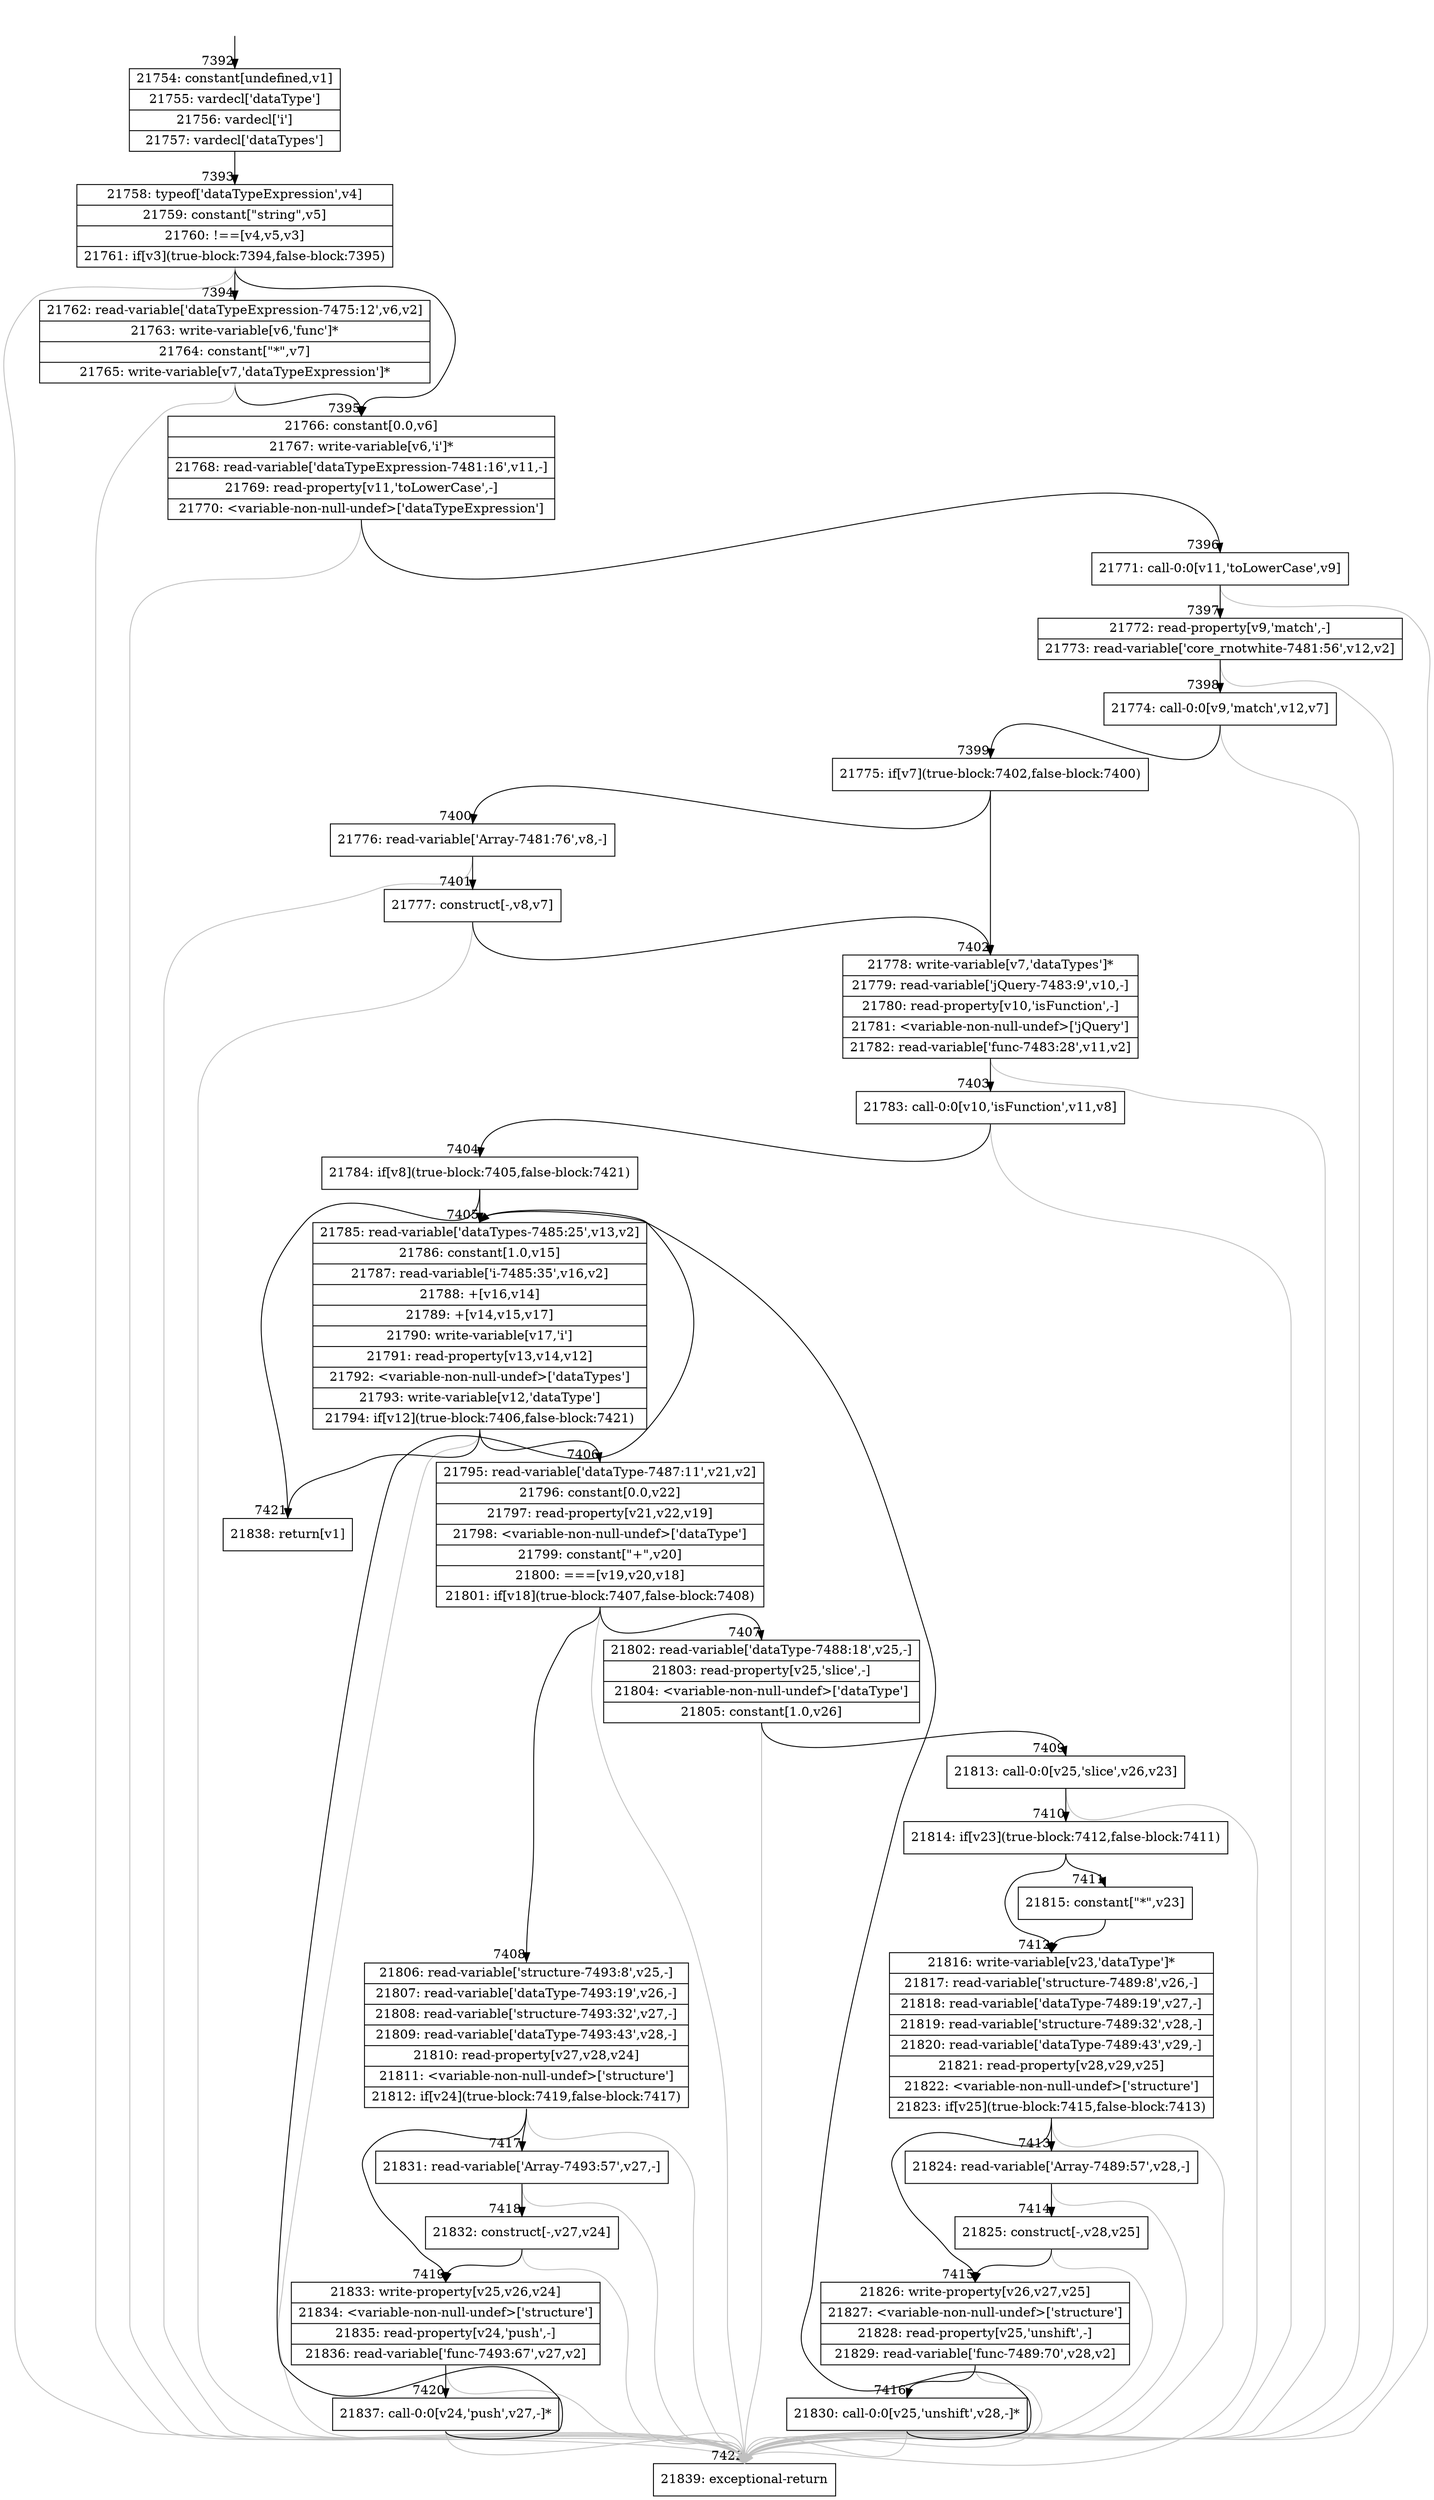 digraph {
rankdir="TD"
BB_entry468[shape=none,label=""];
BB_entry468 -> BB7392 [tailport=s, headport=n, headlabel="    7392"]
BB7392 [shape=record label="{21754: constant[undefined,v1]|21755: vardecl['dataType']|21756: vardecl['i']|21757: vardecl['dataTypes']}" ] 
BB7392 -> BB7393 [tailport=s, headport=n, headlabel="      7393"]
BB7393 [shape=record label="{21758: typeof['dataTypeExpression',v4]|21759: constant[\"string\",v5]|21760: !==[v4,v5,v3]|21761: if[v3](true-block:7394,false-block:7395)}" ] 
BB7393 -> BB7394 [tailport=s, headport=n, headlabel="      7394"]
BB7393 -> BB7395 [tailport=s, headport=n, headlabel="      7395"]
BB7393 -> BB7422 [tailport=s, headport=n, color=gray, headlabel="      7422"]
BB7394 [shape=record label="{21762: read-variable['dataTypeExpression-7475:12',v6,v2]|21763: write-variable[v6,'func']*|21764: constant[\"*\",v7]|21765: write-variable[v7,'dataTypeExpression']*}" ] 
BB7394 -> BB7395 [tailport=s, headport=n]
BB7394 -> BB7422 [tailport=s, headport=n, color=gray]
BB7395 [shape=record label="{21766: constant[0.0,v6]|21767: write-variable[v6,'i']*|21768: read-variable['dataTypeExpression-7481:16',v11,-]|21769: read-property[v11,'toLowerCase',-]|21770: \<variable-non-null-undef\>['dataTypeExpression']}" ] 
BB7395 -> BB7396 [tailport=s, headport=n, headlabel="      7396"]
BB7395 -> BB7422 [tailport=s, headport=n, color=gray]
BB7396 [shape=record label="{21771: call-0:0[v11,'toLowerCase',v9]}" ] 
BB7396 -> BB7397 [tailport=s, headport=n, headlabel="      7397"]
BB7396 -> BB7422 [tailport=s, headport=n, color=gray]
BB7397 [shape=record label="{21772: read-property[v9,'match',-]|21773: read-variable['core_rnotwhite-7481:56',v12,v2]}" ] 
BB7397 -> BB7398 [tailport=s, headport=n, headlabel="      7398"]
BB7397 -> BB7422 [tailport=s, headport=n, color=gray]
BB7398 [shape=record label="{21774: call-0:0[v9,'match',v12,v7]}" ] 
BB7398 -> BB7399 [tailport=s, headport=n, headlabel="      7399"]
BB7398 -> BB7422 [tailport=s, headport=n, color=gray]
BB7399 [shape=record label="{21775: if[v7](true-block:7402,false-block:7400)}" ] 
BB7399 -> BB7402 [tailport=s, headport=n, headlabel="      7402"]
BB7399 -> BB7400 [tailport=s, headport=n, headlabel="      7400"]
BB7400 [shape=record label="{21776: read-variable['Array-7481:76',v8,-]}" ] 
BB7400 -> BB7401 [tailport=s, headport=n, headlabel="      7401"]
BB7400 -> BB7422 [tailport=s, headport=n, color=gray]
BB7401 [shape=record label="{21777: construct[-,v8,v7]}" ] 
BB7401 -> BB7402 [tailport=s, headport=n]
BB7401 -> BB7422 [tailport=s, headport=n, color=gray]
BB7402 [shape=record label="{21778: write-variable[v7,'dataTypes']*|21779: read-variable['jQuery-7483:9',v10,-]|21780: read-property[v10,'isFunction',-]|21781: \<variable-non-null-undef\>['jQuery']|21782: read-variable['func-7483:28',v11,v2]}" ] 
BB7402 -> BB7403 [tailport=s, headport=n, headlabel="      7403"]
BB7402 -> BB7422 [tailport=s, headport=n, color=gray]
BB7403 [shape=record label="{21783: call-0:0[v10,'isFunction',v11,v8]}" ] 
BB7403 -> BB7404 [tailport=s, headport=n, headlabel="      7404"]
BB7403 -> BB7422 [tailport=s, headport=n, color=gray]
BB7404 [shape=record label="{21784: if[v8](true-block:7405,false-block:7421)}" ] 
BB7404 -> BB7405 [tailport=s, headport=n, headlabel="      7405"]
BB7404 -> BB7421 [tailport=s, headport=n, headlabel="      7421"]
BB7405 [shape=record label="{21785: read-variable['dataTypes-7485:25',v13,v2]|21786: constant[1.0,v15]|21787: read-variable['i-7485:35',v16,v2]|21788: +[v16,v14]|21789: +[v14,v15,v17]|21790: write-variable[v17,'i']|21791: read-property[v13,v14,v12]|21792: \<variable-non-null-undef\>['dataTypes']|21793: write-variable[v12,'dataType']|21794: if[v12](true-block:7406,false-block:7421)}" ] 
BB7405 -> BB7406 [tailport=s, headport=n, headlabel="      7406"]
BB7405 -> BB7421 [tailport=s, headport=n]
BB7405 -> BB7422 [tailport=s, headport=n, color=gray]
BB7406 [shape=record label="{21795: read-variable['dataType-7487:11',v21,v2]|21796: constant[0.0,v22]|21797: read-property[v21,v22,v19]|21798: \<variable-non-null-undef\>['dataType']|21799: constant[\"+\",v20]|21800: ===[v19,v20,v18]|21801: if[v18](true-block:7407,false-block:7408)}" ] 
BB7406 -> BB7407 [tailport=s, headport=n, headlabel="      7407"]
BB7406 -> BB7408 [tailport=s, headport=n, headlabel="      7408"]
BB7406 -> BB7422 [tailport=s, headport=n, color=gray]
BB7407 [shape=record label="{21802: read-variable['dataType-7488:18',v25,-]|21803: read-property[v25,'slice',-]|21804: \<variable-non-null-undef\>['dataType']|21805: constant[1.0,v26]}" ] 
BB7407 -> BB7409 [tailport=s, headport=n, headlabel="      7409"]
BB7407 -> BB7422 [tailport=s, headport=n, color=gray]
BB7408 [shape=record label="{21806: read-variable['structure-7493:8',v25,-]|21807: read-variable['dataType-7493:19',v26,-]|21808: read-variable['structure-7493:32',v27,-]|21809: read-variable['dataType-7493:43',v28,-]|21810: read-property[v27,v28,v24]|21811: \<variable-non-null-undef\>['structure']|21812: if[v24](true-block:7419,false-block:7417)}" ] 
BB7408 -> BB7419 [tailport=s, headport=n, headlabel="      7419"]
BB7408 -> BB7417 [tailport=s, headport=n, headlabel="      7417"]
BB7408 -> BB7422 [tailport=s, headport=n, color=gray]
BB7409 [shape=record label="{21813: call-0:0[v25,'slice',v26,v23]}" ] 
BB7409 -> BB7410 [tailport=s, headport=n, headlabel="      7410"]
BB7409 -> BB7422 [tailport=s, headport=n, color=gray]
BB7410 [shape=record label="{21814: if[v23](true-block:7412,false-block:7411)}" ] 
BB7410 -> BB7412 [tailport=s, headport=n, headlabel="      7412"]
BB7410 -> BB7411 [tailport=s, headport=n, headlabel="      7411"]
BB7411 [shape=record label="{21815: constant[\"*\",v23]}" ] 
BB7411 -> BB7412 [tailport=s, headport=n]
BB7412 [shape=record label="{21816: write-variable[v23,'dataType']*|21817: read-variable['structure-7489:8',v26,-]|21818: read-variable['dataType-7489:19',v27,-]|21819: read-variable['structure-7489:32',v28,-]|21820: read-variable['dataType-7489:43',v29,-]|21821: read-property[v28,v29,v25]|21822: \<variable-non-null-undef\>['structure']|21823: if[v25](true-block:7415,false-block:7413)}" ] 
BB7412 -> BB7415 [tailport=s, headport=n, headlabel="      7415"]
BB7412 -> BB7413 [tailport=s, headport=n, headlabel="      7413"]
BB7412 -> BB7422 [tailport=s, headport=n, color=gray]
BB7413 [shape=record label="{21824: read-variable['Array-7489:57',v28,-]}" ] 
BB7413 -> BB7414 [tailport=s, headport=n, headlabel="      7414"]
BB7413 -> BB7422 [tailport=s, headport=n, color=gray]
BB7414 [shape=record label="{21825: construct[-,v28,v25]}" ] 
BB7414 -> BB7415 [tailport=s, headport=n]
BB7414 -> BB7422 [tailport=s, headport=n, color=gray]
BB7415 [shape=record label="{21826: write-property[v26,v27,v25]|21827: \<variable-non-null-undef\>['structure']|21828: read-property[v25,'unshift',-]|21829: read-variable['func-7489:70',v28,v2]}" ] 
BB7415 -> BB7416 [tailport=s, headport=n, headlabel="      7416"]
BB7415 -> BB7422 [tailport=s, headport=n, color=gray]
BB7416 [shape=record label="{21830: call-0:0[v25,'unshift',v28,-]*}" ] 
BB7416 -> BB7405 [tailport=s, headport=n]
BB7416 -> BB7422 [tailport=s, headport=n, color=gray]
BB7417 [shape=record label="{21831: read-variable['Array-7493:57',v27,-]}" ] 
BB7417 -> BB7418 [tailport=s, headport=n, headlabel="      7418"]
BB7417 -> BB7422 [tailport=s, headport=n, color=gray]
BB7418 [shape=record label="{21832: construct[-,v27,v24]}" ] 
BB7418 -> BB7419 [tailport=s, headport=n]
BB7418 -> BB7422 [tailport=s, headport=n, color=gray]
BB7419 [shape=record label="{21833: write-property[v25,v26,v24]|21834: \<variable-non-null-undef\>['structure']|21835: read-property[v24,'push',-]|21836: read-variable['func-7493:67',v27,v2]}" ] 
BB7419 -> BB7420 [tailport=s, headport=n, headlabel="      7420"]
BB7419 -> BB7422 [tailport=s, headport=n, color=gray]
BB7420 [shape=record label="{21837: call-0:0[v24,'push',v27,-]*}" ] 
BB7420 -> BB7405 [tailport=s, headport=n]
BB7420 -> BB7422 [tailport=s, headport=n, color=gray]
BB7421 [shape=record label="{21838: return[v1]}" ] 
BB7422 [shape=record label="{21839: exceptional-return}" ] 
}
